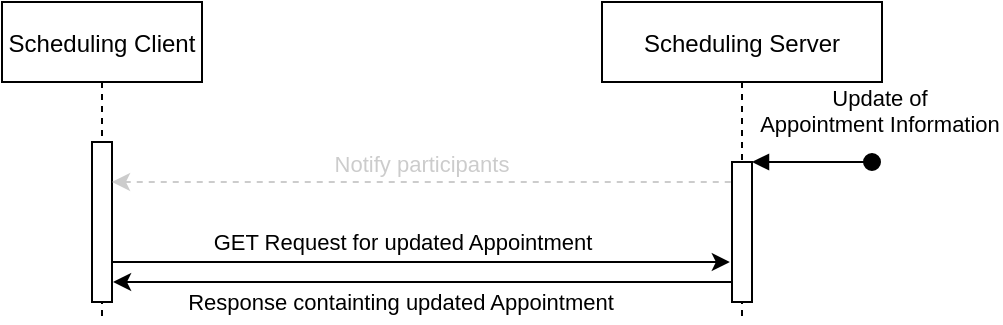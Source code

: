 <mxfile>
    <diagram name="Seite-1" id="q25PIQKFB_0P2NkEKlFj">
        <mxGraphModel dx="1590" dy="-323" grid="1" gridSize="10" guides="1" tooltips="1" connect="1" arrows="1" fold="1" page="1" pageScale="1" pageWidth="827" pageHeight="1169" math="0" shadow="0">
            <root>
                <mxCell id="0"/>
                <mxCell id="1" parent="0"/>
                <mxCell id="3puozs7UxtqKZBK5fwl_-8" value="Scheduling Client" style="shape=umlLifeline;perimeter=lifelinePerimeter;container=1;collapsible=0;recursiveResize=0;rounded=0;shadow=0;strokeWidth=1;" parent="1" vertex="1">
                    <mxGeometry x="121" y="1720" width="100" height="160" as="geometry"/>
                </mxCell>
                <mxCell id="3puozs7UxtqKZBK5fwl_-9" value="" style="points=[];perimeter=orthogonalPerimeter;rounded=0;shadow=0;strokeWidth=1;" parent="3puozs7UxtqKZBK5fwl_-8" vertex="1">
                    <mxGeometry x="45" y="70" width="10" height="80" as="geometry"/>
                </mxCell>
                <mxCell id="3puozs7UxtqKZBK5fwl_-10" value="Scheduling Server" style="shape=umlLifeline;perimeter=lifelinePerimeter;container=1;collapsible=0;recursiveResize=0;rounded=0;shadow=0;strokeWidth=1;" parent="1" vertex="1">
                    <mxGeometry x="421" y="1720" width="140" height="160" as="geometry"/>
                </mxCell>
                <mxCell id="3puozs7UxtqKZBK5fwl_-11" value="" style="points=[];perimeter=orthogonalPerimeter;rounded=0;shadow=0;strokeWidth=1;" parent="3puozs7UxtqKZBK5fwl_-10" vertex="1">
                    <mxGeometry x="65" y="80" width="10" height="70" as="geometry"/>
                </mxCell>
                <mxCell id="3puozs7UxtqKZBK5fwl_-12" value="Update of &#xa;Appointment Information" style="verticalAlign=bottom;startArrow=oval;endArrow=block;startSize=8;shadow=0;strokeWidth=1;" parent="3puozs7UxtqKZBK5fwl_-10" edge="1">
                    <mxGeometry x="-1" y="-11" relative="1" as="geometry">
                        <mxPoint x="135" y="80" as="sourcePoint"/>
                        <mxPoint x="75" y="80" as="targetPoint"/>
                        <mxPoint x="4" y="1" as="offset"/>
                    </mxGeometry>
                </mxCell>
                <mxCell id="3puozs7UxtqKZBK5fwl_-13" value="Notify participants" style="verticalAlign=bottom;endArrow=none;entryX=0;entryY=0;shadow=0;strokeWidth=1;startArrow=classic;startFill=1;endFill=0;dashed=1;strokeColor=#CCCCCC;fontColor=#CCCCCC;" parent="1" edge="1">
                    <mxGeometry relative="1" as="geometry">
                        <mxPoint x="176" y="1810" as="sourcePoint"/>
                        <mxPoint x="486.0" y="1810" as="targetPoint"/>
                        <mxPoint as="offset"/>
                    </mxGeometry>
                </mxCell>
                <mxCell id="2" style="edgeStyle=none;html=1;entryX=-0.108;entryY=0.4;entryDx=0;entryDy=0;entryPerimeter=0;" edge="1" parent="1">
                    <mxGeometry relative="1" as="geometry">
                        <mxPoint x="176" y="1850" as="sourcePoint"/>
                        <mxPoint x="484.92" y="1850" as="targetPoint"/>
                    </mxGeometry>
                </mxCell>
                <mxCell id="5" value="GET Request for updated Appointment" style="edgeLabel;html=1;align=center;verticalAlign=middle;resizable=0;points=[];" vertex="1" connectable="0" parent="2">
                    <mxGeometry x="-0.409" y="1" relative="1" as="geometry">
                        <mxPoint x="53" y="-9" as="offset"/>
                    </mxGeometry>
                </mxCell>
                <mxCell id="3" style="edgeStyle=none;html=1;entryX=1.053;entryY=0.654;entryDx=0;entryDy=0;entryPerimeter=0;" edge="1" parent="1">
                    <mxGeometry relative="1" as="geometry">
                        <mxPoint x="486" y="1860" as="sourcePoint"/>
                        <mxPoint x="176.53" y="1860" as="targetPoint"/>
                    </mxGeometry>
                </mxCell>
                <mxCell id="6" value="Response containting updated Appointment" style="edgeLabel;html=1;align=center;verticalAlign=middle;resizable=0;points=[];" vertex="1" connectable="0" parent="3">
                    <mxGeometry x="0.3" y="-2" relative="1" as="geometry">
                        <mxPoint x="35" y="12" as="offset"/>
                    </mxGeometry>
                </mxCell>
            </root>
        </mxGraphModel>
    </diagram>
</mxfile>